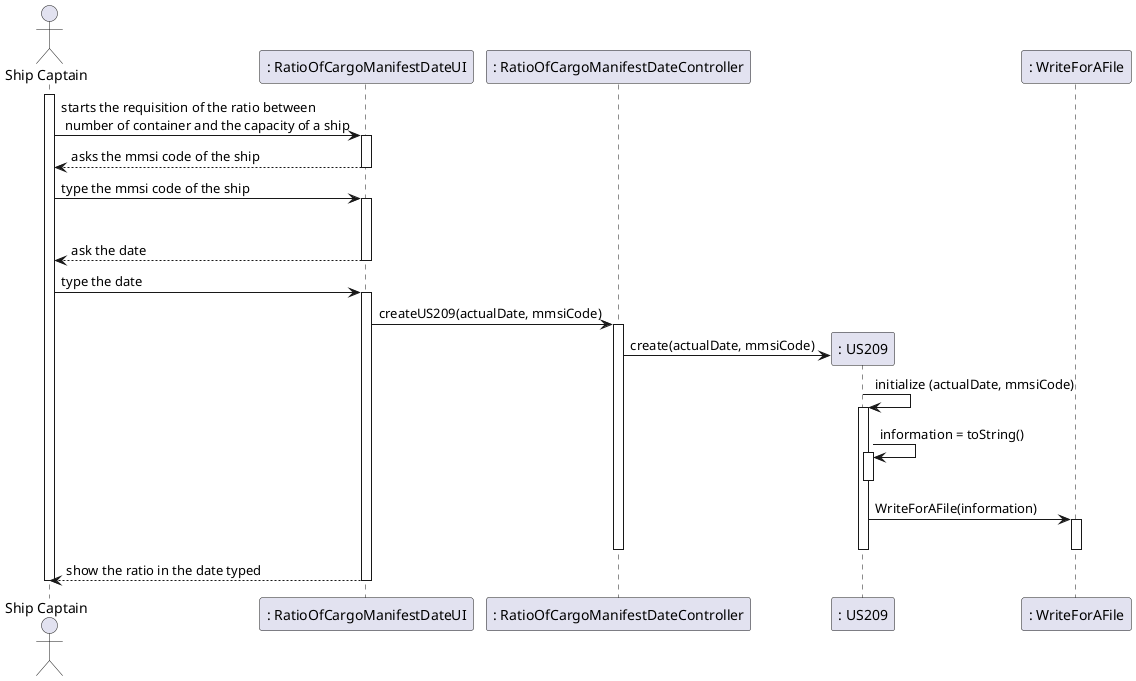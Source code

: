 @startuml
'https://plantuml.com/sequence-diagram

actor "Ship Captain" as SC
participant ": RatioOfCargoManifestDateUI" as UI
participant ": RatioOfCargoManifestDateController" as CT
participant ": US209" as US
participant ": WriteForAFile" as WF



activate SC
SC->UI : starts the requisition of the ratio between\n number of container and the capacity of a ship
activate UI

UI --> SC : asks the mmsi code of the ship
deactivate UI
SC -> UI : type the mmsi code of the ship
activate UI


deactivate CT
UI-->SC : ask the date
deactivate UI

SC -> UI : type the date
activate UI
UI-> CT : createUS209(actualDate, mmsiCode)

activate CT
CT -> US** : create(actualDate, mmsiCode)
US -> US : initialize (actualDate, mmsiCode)
activate US
US -> US : information = toString()
activate US
deactivate US
US -> WF : WriteForAFile(information)
activate WF
deactivate WF


deactivate US
deactivate CT
UI -->SC : show the ratio in the date typed
deactivate UI

deactivate SC
@enduml
